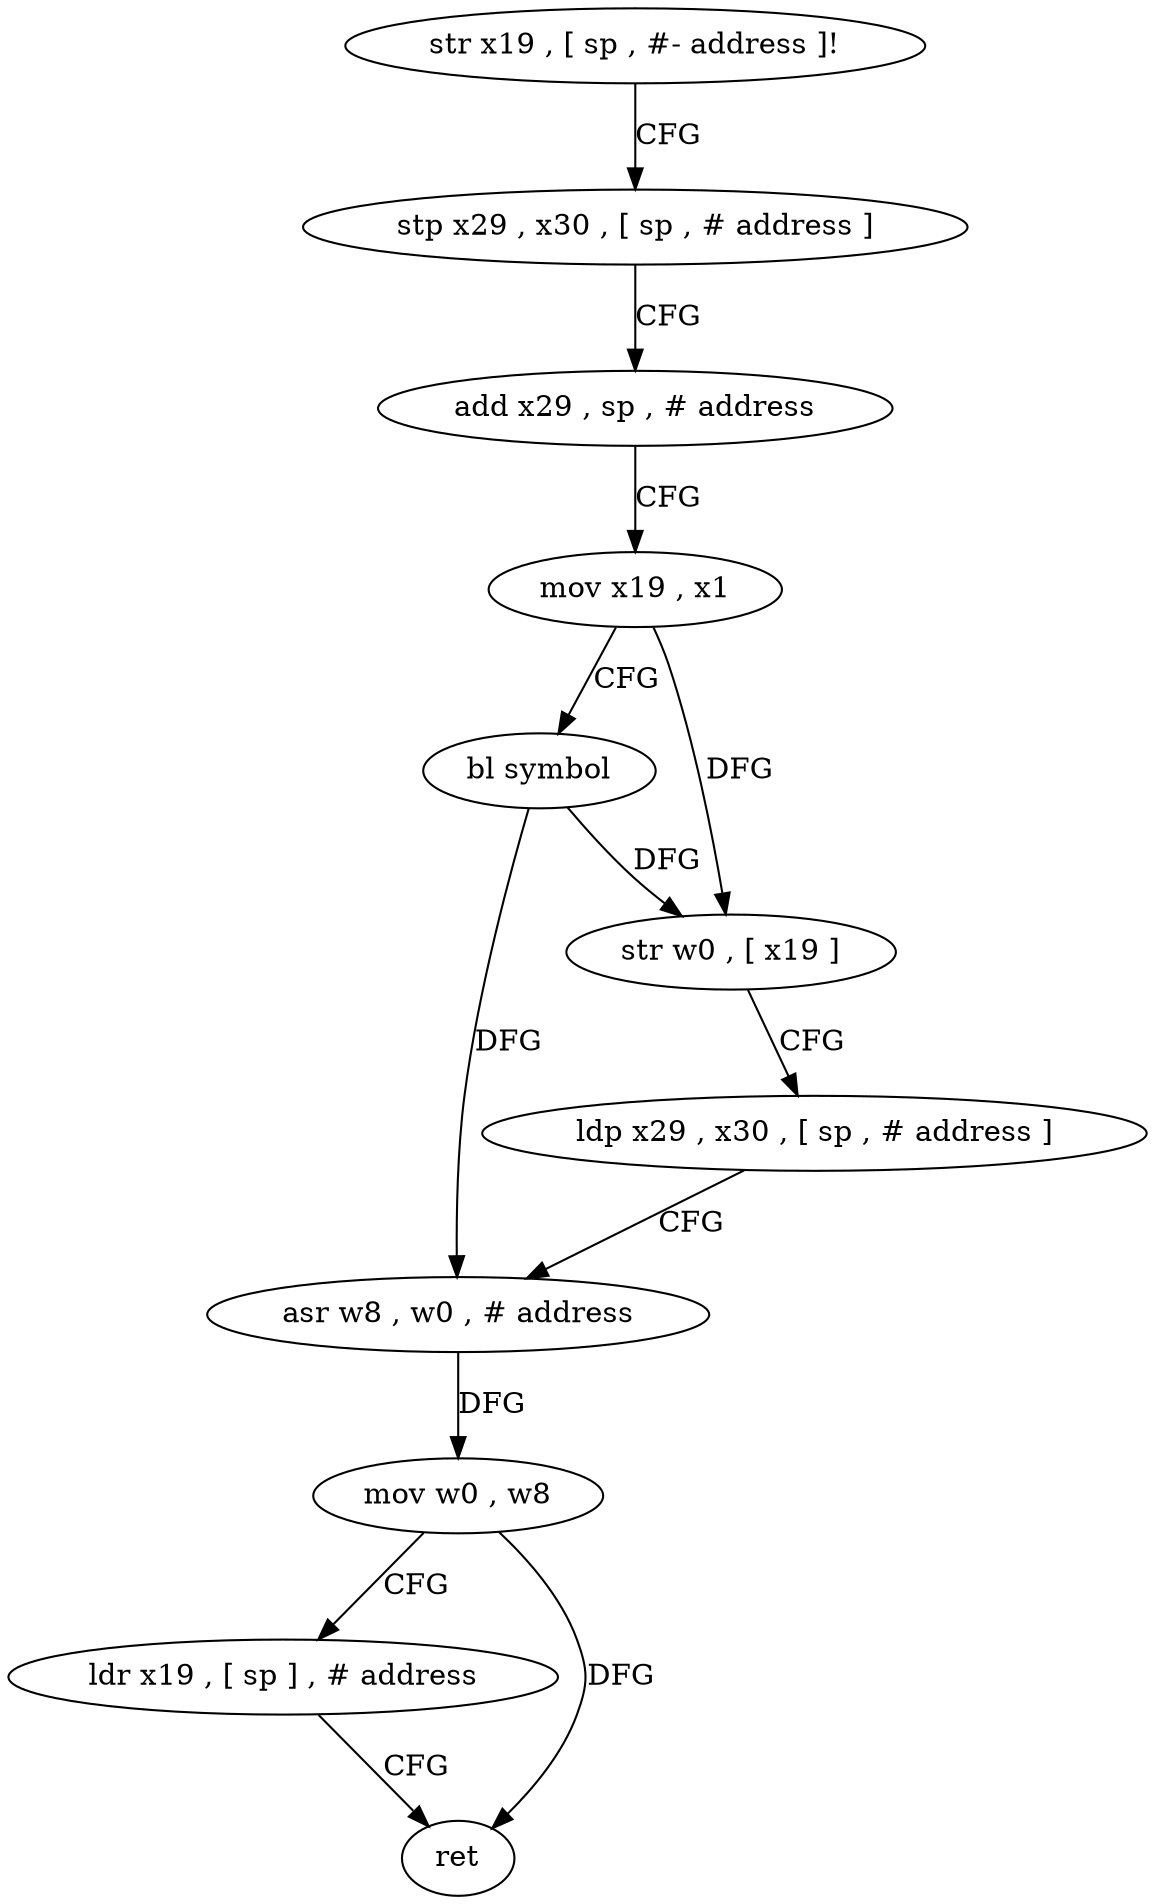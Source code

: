 digraph "func" {
"4212804" [label = "str x19 , [ sp , #- address ]!" ]
"4212808" [label = "stp x29 , x30 , [ sp , # address ]" ]
"4212812" [label = "add x29 , sp , # address" ]
"4212816" [label = "mov x19 , x1" ]
"4212820" [label = "bl symbol" ]
"4212824" [label = "str w0 , [ x19 ]" ]
"4212828" [label = "ldp x29 , x30 , [ sp , # address ]" ]
"4212832" [label = "asr w8 , w0 , # address" ]
"4212836" [label = "mov w0 , w8" ]
"4212840" [label = "ldr x19 , [ sp ] , # address" ]
"4212844" [label = "ret" ]
"4212804" -> "4212808" [ label = "CFG" ]
"4212808" -> "4212812" [ label = "CFG" ]
"4212812" -> "4212816" [ label = "CFG" ]
"4212816" -> "4212820" [ label = "CFG" ]
"4212816" -> "4212824" [ label = "DFG" ]
"4212820" -> "4212824" [ label = "DFG" ]
"4212820" -> "4212832" [ label = "DFG" ]
"4212824" -> "4212828" [ label = "CFG" ]
"4212828" -> "4212832" [ label = "CFG" ]
"4212832" -> "4212836" [ label = "DFG" ]
"4212836" -> "4212840" [ label = "CFG" ]
"4212836" -> "4212844" [ label = "DFG" ]
"4212840" -> "4212844" [ label = "CFG" ]
}
